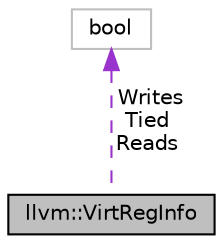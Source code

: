 digraph "llvm::VirtRegInfo"
{
 // LATEX_PDF_SIZE
  bgcolor="transparent";
  edge [fontname="Helvetica",fontsize="10",labelfontname="Helvetica",labelfontsize="10"];
  node [fontname="Helvetica",fontsize="10",shape=record];
  Node1 [label="llvm::VirtRegInfo",height=0.2,width=0.4,color="black", fillcolor="grey75", style="filled", fontcolor="black",tooltip="VirtRegInfo - Information about a virtual register used by a set of operands."];
  Node2 -> Node1 [dir="back",color="darkorchid3",fontsize="10",style="dashed",label=" Writes\nTied\nReads" ,fontname="Helvetica"];
  Node2 [label="bool",height=0.2,width=0.4,color="grey75",tooltip=" "];
}

